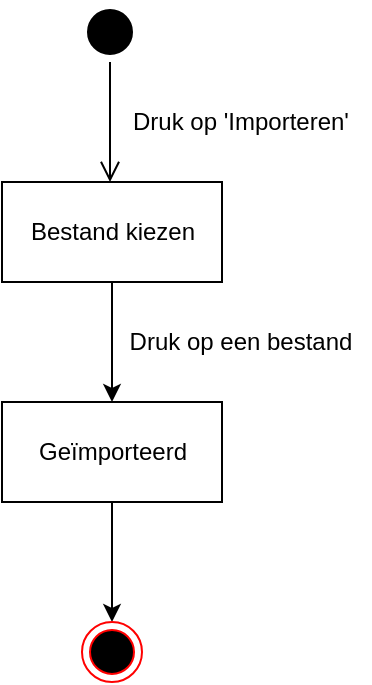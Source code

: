 <mxfile version="15.9.6" type="device"><diagram id="m1oyUpTZxXo-WAjCawbz" name="Page-1"><mxGraphModel dx="1422" dy="780" grid="1" gridSize="10" guides="1" tooltips="1" connect="1" arrows="1" fold="1" page="1" pageScale="1" pageWidth="827" pageHeight="1169" math="0" shadow="0"><root><mxCell id="0"/><mxCell id="1" parent="0"/><mxCell id="hf-W-VHvdej-0TFFB8-U-1" value="" style="ellipse;html=1;shape=startState;fillColor=#000000;strokeColor=#000000;" vertex="1" parent="1"><mxGeometry x="399" y="60" width="30" height="30" as="geometry"/></mxCell><mxCell id="hf-W-VHvdej-0TFFB8-U-2" value="" style="edgeStyle=orthogonalEdgeStyle;html=1;verticalAlign=bottom;endArrow=open;endSize=8;strokeColor=#000000;rounded=0;" edge="1" source="hf-W-VHvdej-0TFFB8-U-1" parent="1"><mxGeometry relative="1" as="geometry"><mxPoint x="414" y="150" as="targetPoint"/></mxGeometry></mxCell><mxCell id="hf-W-VHvdej-0TFFB8-U-6" style="edgeStyle=orthogonalEdgeStyle;rounded=0;orthogonalLoop=1;jettySize=auto;html=1;strokeColor=#000000;" edge="1" parent="1" source="hf-W-VHvdej-0TFFB8-U-3" target="hf-W-VHvdej-0TFFB8-U-5"><mxGeometry relative="1" as="geometry"/></mxCell><mxCell id="hf-W-VHvdej-0TFFB8-U-3" value="Bestand kiezen" style="html=1;strokeColor=#000000;" vertex="1" parent="1"><mxGeometry x="360" y="150" width="110" height="50" as="geometry"/></mxCell><mxCell id="hf-W-VHvdej-0TFFB8-U-4" value="Druk op 'Importeren'" style="text;html=1;align=center;verticalAlign=middle;resizable=0;points=[];autosize=1;strokeColor=none;fillColor=none;" vertex="1" parent="1"><mxGeometry x="414" y="110" width="130" height="20" as="geometry"/></mxCell><mxCell id="hf-W-VHvdej-0TFFB8-U-9" style="edgeStyle=orthogonalEdgeStyle;rounded=0;orthogonalLoop=1;jettySize=auto;html=1;strokeColor=#000000;" edge="1" parent="1" source="hf-W-VHvdej-0TFFB8-U-5" target="hf-W-VHvdej-0TFFB8-U-8"><mxGeometry relative="1" as="geometry"/></mxCell><mxCell id="hf-W-VHvdej-0TFFB8-U-5" value="Geïmporteerd" style="html=1;strokeColor=#000000;" vertex="1" parent="1"><mxGeometry x="360" y="260" width="110" height="50" as="geometry"/></mxCell><mxCell id="hf-W-VHvdej-0TFFB8-U-7" value="Druk op een bestand" style="text;html=1;align=center;verticalAlign=middle;resizable=0;points=[];autosize=1;strokeColor=none;fillColor=none;" vertex="1" parent="1"><mxGeometry x="414" y="220" width="130" height="20" as="geometry"/></mxCell><mxCell id="hf-W-VHvdej-0TFFB8-U-8" value="" style="ellipse;html=1;shape=endState;fillColor=#000000;strokeColor=#ff0000;" vertex="1" parent="1"><mxGeometry x="400" y="370" width="30" height="30" as="geometry"/></mxCell></root></mxGraphModel></diagram></mxfile>